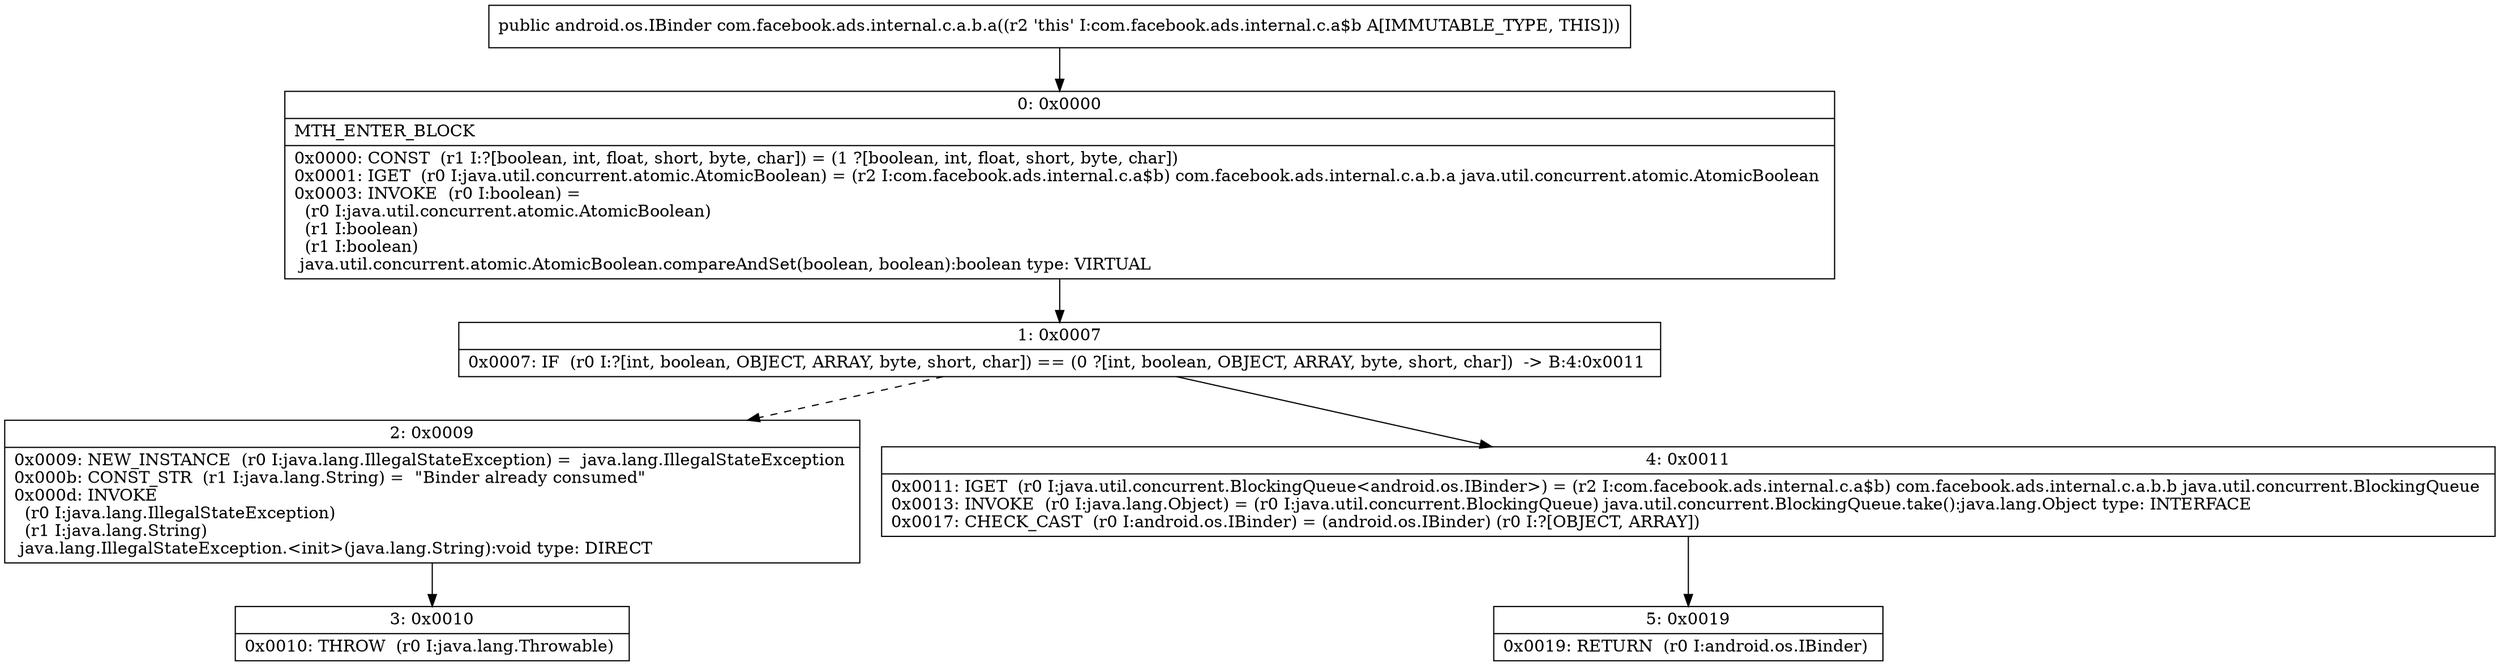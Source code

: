 digraph "CFG forcom.facebook.ads.internal.c.a.b.a()Landroid\/os\/IBinder;" {
Node_0 [shape=record,label="{0\:\ 0x0000|MTH_ENTER_BLOCK\l|0x0000: CONST  (r1 I:?[boolean, int, float, short, byte, char]) = (1 ?[boolean, int, float, short, byte, char]) \l0x0001: IGET  (r0 I:java.util.concurrent.atomic.AtomicBoolean) = (r2 I:com.facebook.ads.internal.c.a$b) com.facebook.ads.internal.c.a.b.a java.util.concurrent.atomic.AtomicBoolean \l0x0003: INVOKE  (r0 I:boolean) = \l  (r0 I:java.util.concurrent.atomic.AtomicBoolean)\l  (r1 I:boolean)\l  (r1 I:boolean)\l java.util.concurrent.atomic.AtomicBoolean.compareAndSet(boolean, boolean):boolean type: VIRTUAL \l}"];
Node_1 [shape=record,label="{1\:\ 0x0007|0x0007: IF  (r0 I:?[int, boolean, OBJECT, ARRAY, byte, short, char]) == (0 ?[int, boolean, OBJECT, ARRAY, byte, short, char])  \-\> B:4:0x0011 \l}"];
Node_2 [shape=record,label="{2\:\ 0x0009|0x0009: NEW_INSTANCE  (r0 I:java.lang.IllegalStateException) =  java.lang.IllegalStateException \l0x000b: CONST_STR  (r1 I:java.lang.String) =  \"Binder already consumed\" \l0x000d: INVOKE  \l  (r0 I:java.lang.IllegalStateException)\l  (r1 I:java.lang.String)\l java.lang.IllegalStateException.\<init\>(java.lang.String):void type: DIRECT \l}"];
Node_3 [shape=record,label="{3\:\ 0x0010|0x0010: THROW  (r0 I:java.lang.Throwable) \l}"];
Node_4 [shape=record,label="{4\:\ 0x0011|0x0011: IGET  (r0 I:java.util.concurrent.BlockingQueue\<android.os.IBinder\>) = (r2 I:com.facebook.ads.internal.c.a$b) com.facebook.ads.internal.c.a.b.b java.util.concurrent.BlockingQueue \l0x0013: INVOKE  (r0 I:java.lang.Object) = (r0 I:java.util.concurrent.BlockingQueue) java.util.concurrent.BlockingQueue.take():java.lang.Object type: INTERFACE \l0x0017: CHECK_CAST  (r0 I:android.os.IBinder) = (android.os.IBinder) (r0 I:?[OBJECT, ARRAY]) \l}"];
Node_5 [shape=record,label="{5\:\ 0x0019|0x0019: RETURN  (r0 I:android.os.IBinder) \l}"];
MethodNode[shape=record,label="{public android.os.IBinder com.facebook.ads.internal.c.a.b.a((r2 'this' I:com.facebook.ads.internal.c.a$b A[IMMUTABLE_TYPE, THIS])) }"];
MethodNode -> Node_0;
Node_0 -> Node_1;
Node_1 -> Node_2[style=dashed];
Node_1 -> Node_4;
Node_2 -> Node_3;
Node_4 -> Node_5;
}

